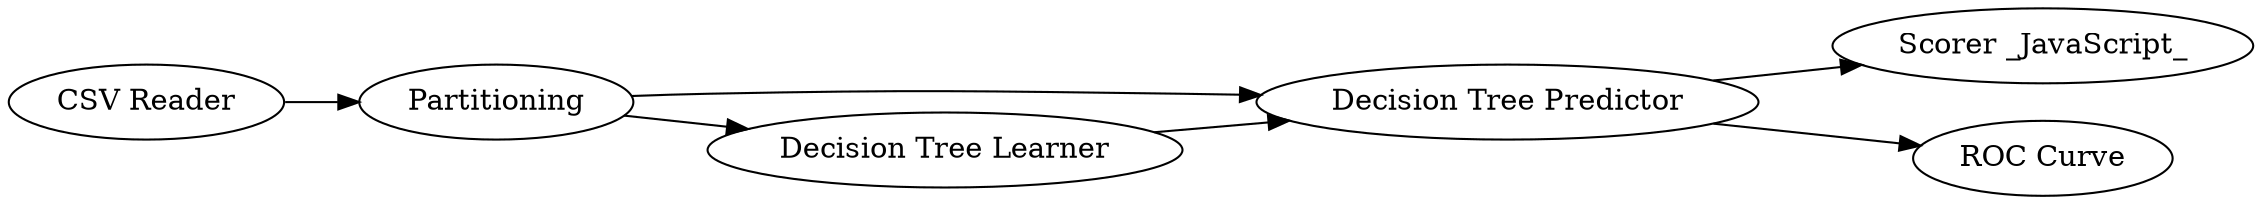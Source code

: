 digraph {
	3 -> 4
	3 -> 5
	6 -> 1
	1 -> 2
	2 -> 3
	1 -> 3
	5 [label="ROC Curve"]
	1 [label=Partitioning]
	4 [label="Scorer _JavaScript_"]
	6 [label="CSV Reader"]
	3 [label="Decision Tree Predictor"]
	2 [label="Decision Tree Learner"]
	rankdir=LR
}
